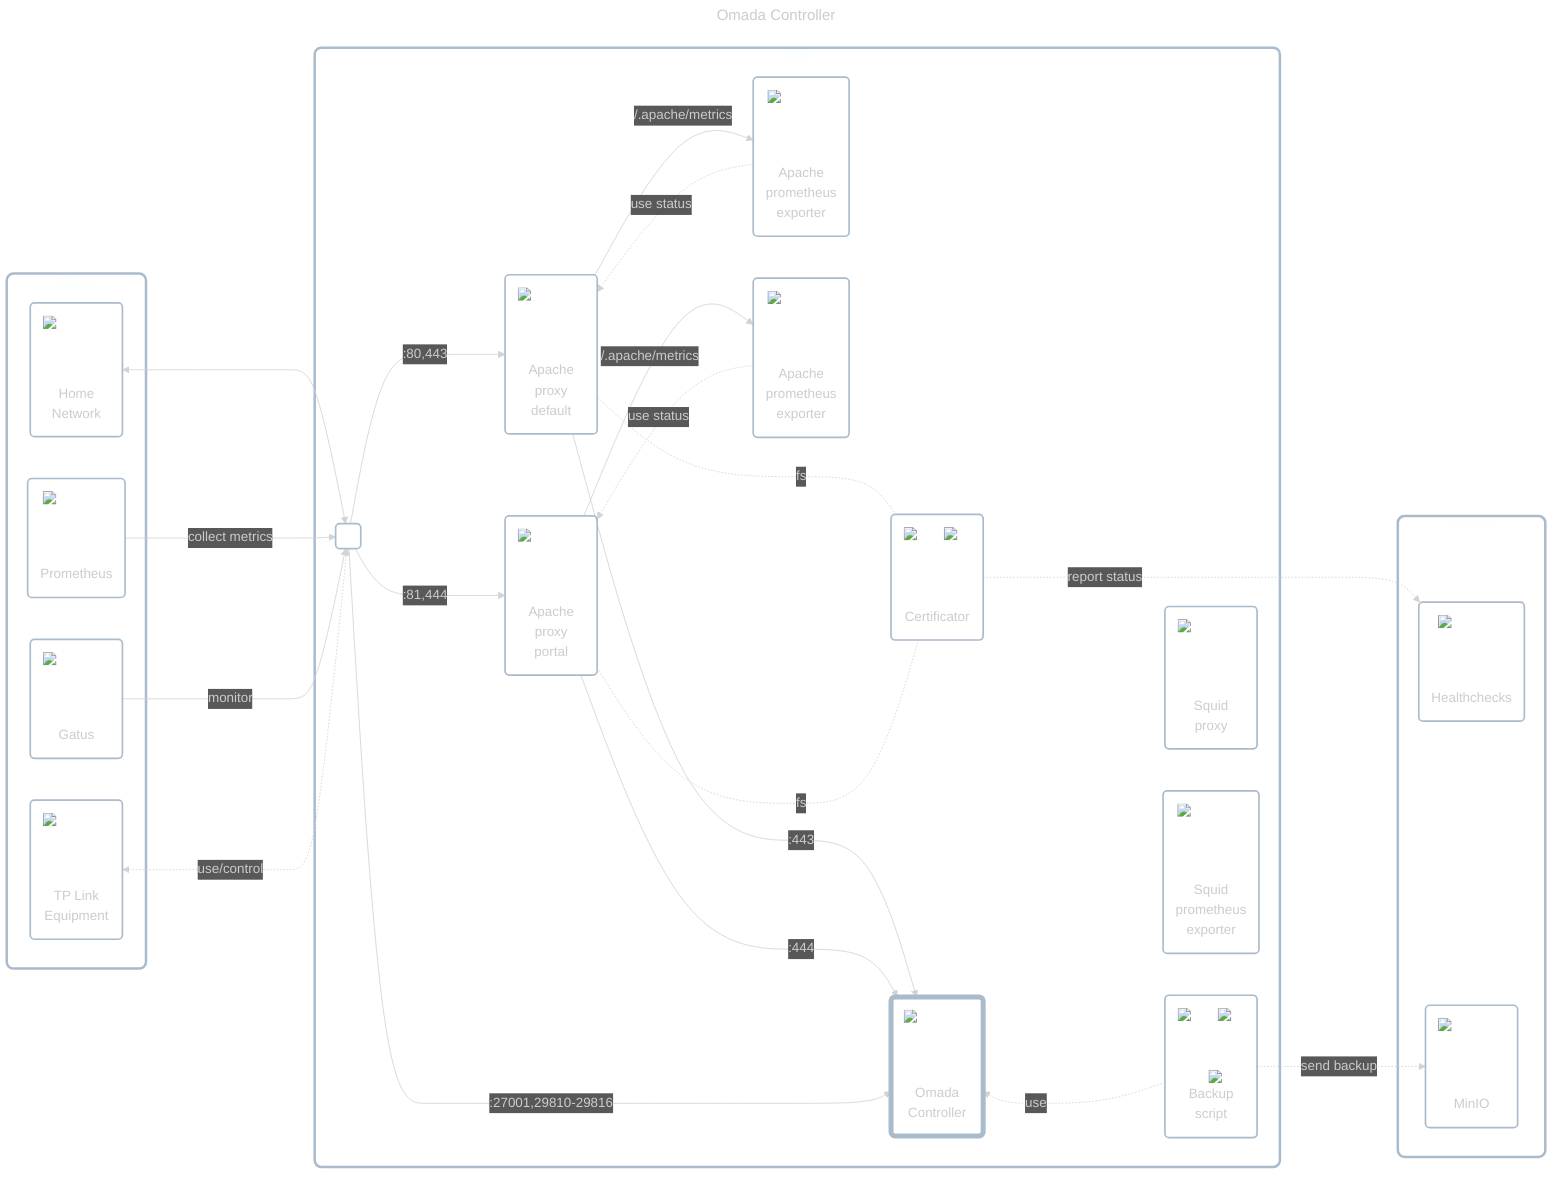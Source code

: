 ---
title: Omada Controller
config:
    theme: dark
---

flowchart LR
    classDef cluster fill:#ffffff00,stroke:#aabbccff,stroke-width:3px,rx:8px,ry:8px;
    classDef node fill:#ffffff00,stroke:#aabbccff,stroke-width:2px,rx:5px,ry:5px;
    classDef dashed_border stroke-dasharray:10 6;
    classDef strong_border stroke-width:6px;

    subgraph others_1["Others"]
        home_network("<div style='position:relative;width:80px;height:80px;margin:0 auto;margin-bottom:0.1em'><img src='../../../../icons/network.png' style='min-width:80px;max-width:80px' /></div>Home<br/>Network")
        prometheus("<div style='position:relative;width:80px;height:80px;margin:0 auto;margin-bottom:0.5em'><img src='../../../../icons/prometheus.png' style='min-width:80px;max-width:80px' /></div>Prometheus")
        gatus("<div style='position:relative;width:80px;height:80px;margin:0 auto;margin-bottom:0.5em'><img src='../../../../icons/gatus.png' style='min-width:80px;max-width:80px' /></div>Gatus")
        tp_link_equipment("<div style='position:relative;width:80px;height:80px;margin:0 auto;margin-bottom:0.5em'><img src='../../../../icons/tp-link.png' style='min-width:80px;max-width:80px' /></div>TP Link<br/>Equipment")
    end

    subgraph app_wrapper["App"]
        inbound_interface(" ")
        apache_1("<div style='position:relative;width:80px;height:80px;margin:0 auto;margin-bottom:0.5em'><img src='../../../../icons/apache.png' style='min-width:80px;max-width:80px' /></div>Apache<br/>proxy<br/>default")
        apache_2("<div style='position:relative;width:80px;height:80px;margin:0 auto;margin-bottom:0.5em'><img src='../../../../icons/apache.png' style='min-width:80px;max-width:80px' /></div>Apache<br/>proxy<br/>portal")
        apache_prometheus_exporter_1("<div style='position:relative;width:80px;height:80px;margin:0 auto;margin-bottom:0.5em'><img src='../../../../icons/apache-prometheus-exporter.png' style='min-width:80px;max-width:80px' /></div>Apache<br/>prometheus<br/>exporter")
        apache_prometheus_exporter_2("<div style='position:relative;width:80px;height:80px;margin:0 auto;margin-bottom:0.5em'><img src='../../../../icons/apache-prometheus-exporter.png' style='min-width:80px;max-width:80px' /></div>Apache<br/>prometheus<br/>exporter")
        certificator("<div style='position:relative;width:80px;height:80px;margin:0 auto;margin-bottom:1em'><img src='../../../../icons/cronjob.png' style='min-width:32px;max-width:32px;position:absolute;top:0;right:0' /><img src='../../../../icons/lets-encrypt.png' style='min-width:80px;max-width:80px' /></div>Certificator")
        omada_controller("<div style='position:relative;width:80px;height:80px;margin:0 auto;margin-bottom:0.5em'><img src='../../../../icons/tp-link-omada.png' style='min-width:80px;max-width:80px' /></div>Omada<br/>Controller")
        class omada_controller strong_border;
        script_backup("<div style='position:relative;width:80px;height:80px;margin:0 auto;margin-bottom:0.75em'><img src='../../../../icons/chromium.png' style='min-width:80px;max-width:80px' /><img src='../../../../icons/cronjob.png' style='min-width:32px;max-width:32px;position:absolute;top:0;right:0' /><img src='../../../../icons/playwright.png' style='min-width:48px;max-width:48px;position:absolute;bottom:-10px;right:-5px' /></div>Backup<br/>script")
        squid_proxy("<div style='position:relative;width:80px;height:80px;margin:0 auto;margin-bottom:0.75em'><img src='../../../../icons/squid.png' style='min-width:80px;max-width:80px' /></div>Squid<br/>proxy")
        squid_prometheus_exporter("<div style='position:relative;width:80px;height:80px;margin:0 auto;margin-bottom:0.75em'><img src='../../../../icons/squid-prometheus-exporter.png' style='min-width:80px;max-width:80px' /></div>Squid<br/>prometheus<br/>exporter")

        inbound_interface --->|:80,443| apache_1 --->|:443| omada_controller
        inbound_interface --->|:81,444| apache_2 --->|:444| omada_controller
        inbound_interface --->|:27001,29810-29816| omada_controller
        apache_1 -->|/.apache/metrics| apache_prometheus_exporter_1 -.->|use status| apache_1
        apache_2 -->|/.apache/metrics| apache_prometheus_exporter_2 -.->|use status| apache_2
        apache_1 & apache_2 -..-|fs| certificator
        omada_controller ~~~ script_backup -..->|use| omada_controller
    end

    home_network <---> inbound_interface
    prometheus -->|collect metrics| inbound_interface
    gatus -->|monitor| inbound_interface

    subgraph others_2["Others"]
        healthchecks("<div style='position:relative;width:80px;height:80px;margin:0 auto;margin-bottom:0.5em'><img src='../../../../icons/healthchecks.png' style='min-width:80px;max-width:80px' /></div>Healthchecks")
        minio("<div style='position:relative;width:80px;height:80px;margin:0 auto;margin-bottom:0.75em'><img src='../../../../icons/minio.png' style='min-width:80px;max-width:80px' /></div>MinIO")
    end

    squid_prometheus_exporter ~~~ others_2
    tp_link_equipment <-..->|use/control| inbound_interface
    script_backup -.->|send backup| minio
    certificator -..->|report status| healthchecks